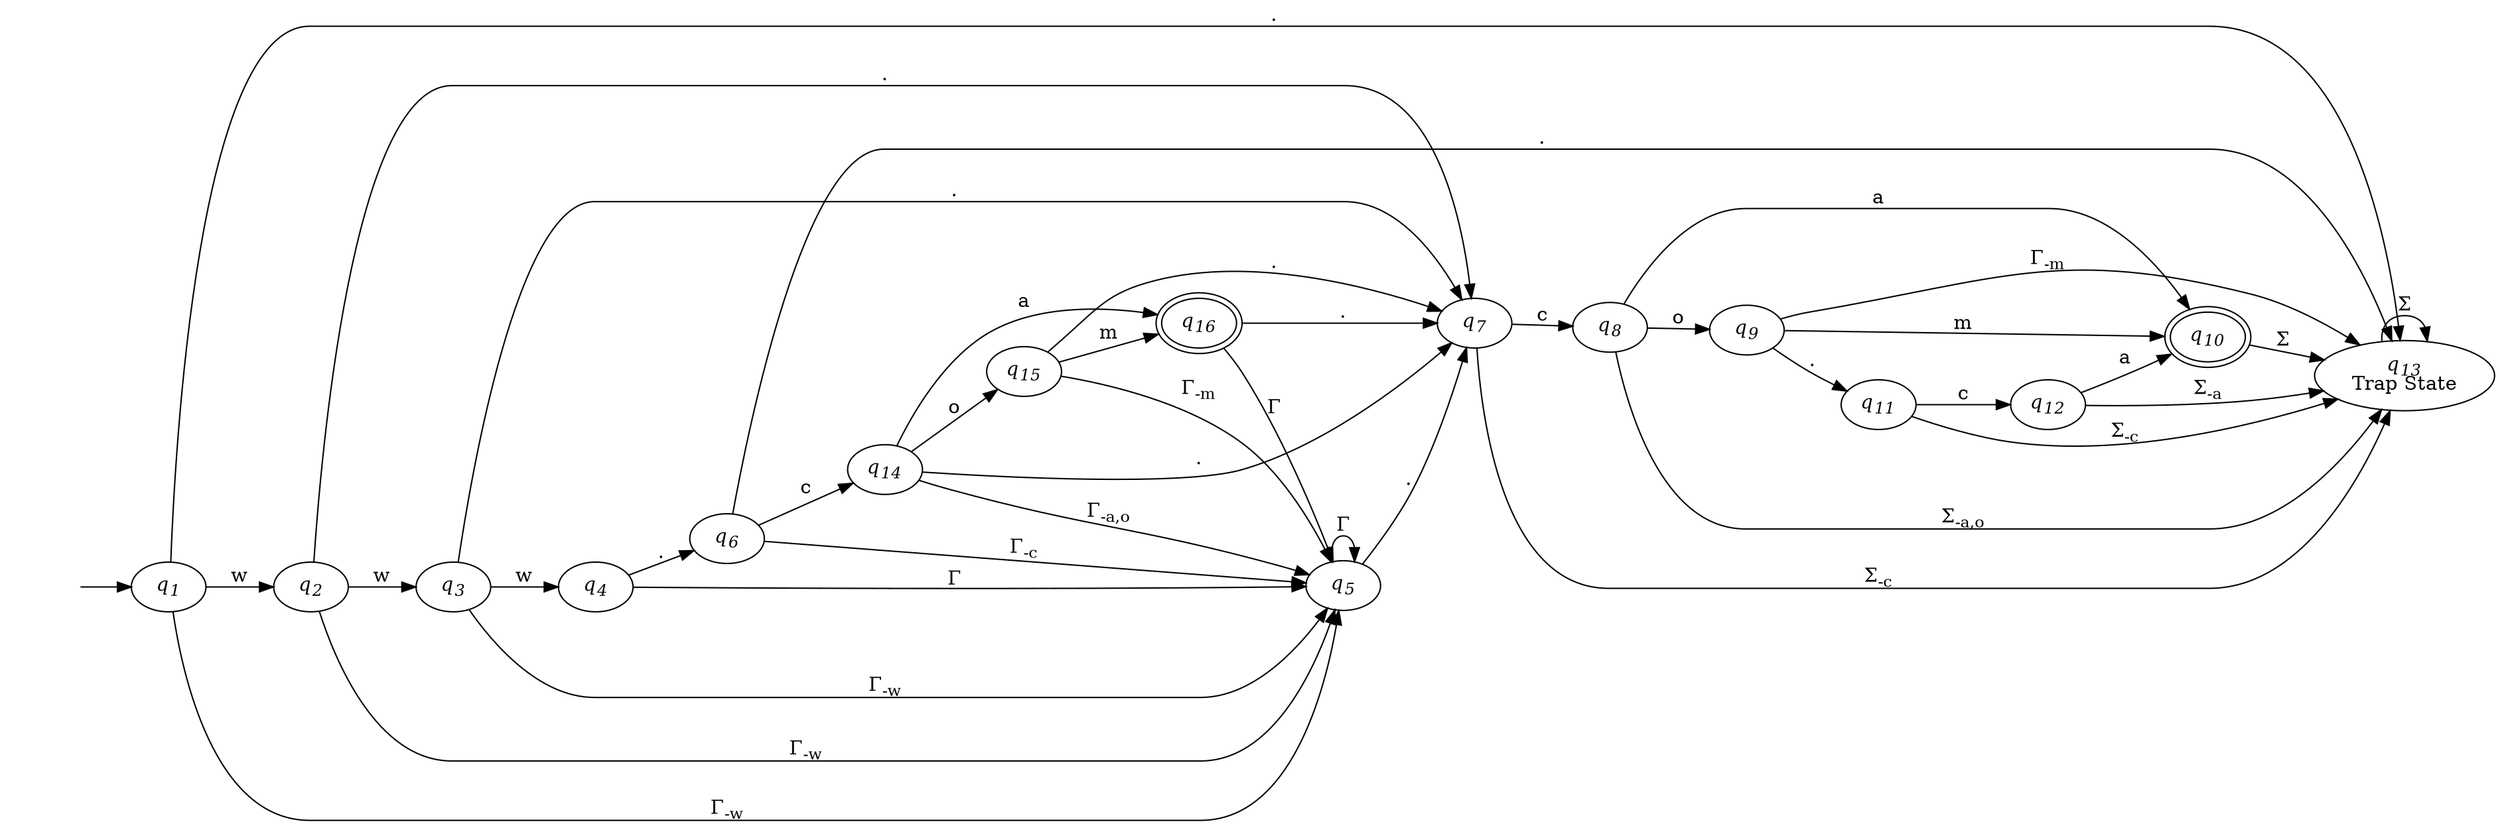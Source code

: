 digraph g {
  rankdir=LR; /*Horizontal*/

  S -> q1;
  q1 -> q2 [label="w"];
  q2 -> q3 [label="w"];
  q3 -> q4 [label="w"];
  q1 -> q5 [label=<Γ<sub>-w</sub>>];
  q5 -> q5 [label="Γ"];
  {q2, q3} -> q5 [label=<Γ<sub>-w</sub>>];
  q4 -> q5 [label="Γ"];
  q4 -> q6 [label="."];
  q6 -> q5 [label=<Γ<sub>-c</sub>>];
  {q2, q3, q5} -> q7 [label="."];
  q7 -> q8 [label="c"];
  q8 -> q9 [label="o"];
  q9 -> q10 [label="m"];
  q9 -> q11 [label="."];
  q11 -> q12 [label="c"];
  q12 -> q10 [label="a"];
  q8 -> q10 [label="a"];

  q6 -> q14 [label="c"];
  q14 -> q15 [label="o"];
  q15 -> q16 [label="m"];
  q15 -> q7 [label="."];
  q14 -> q16 [label="a"];

  q14 -> q5 [label=<Γ<sub>-a,o</sub>>];
  q14 -> q7 [label="."];
  q15 -> q5 [label=<Γ<sub>-m</sub>>];
  q16 -> q5 [label="Γ"];
  q16 -> q7 [label="."];

  q10 -> q13 [label="Σ"];
  {q1, q6} -> q13 [label="."];
  {q7, q11} -> q13 [label=<Σ<sub>-c</sub>>];
  q8 -> q13 [label=<Σ<sub>-a,o</sub>>];
  q9 -> q13 [label=<Γ<sub>-m</sub>>];
  q12 -> q13 [label=<Σ<sub>-a</sub>>];
  q13 -> q13 [label="Σ"];

  q1 [label=<<i>q<sub>1</sub></i>>];
  q2 [label=<<i>q<sub>2</sub></i>>];
  q3 [label=<<i>q<sub>3</sub></i>>];
  q4 [label=<<i>q<sub>4</sub></i>>];
  q5 [label=<<i>q<sub>5</sub></i>>];
  q6 [label=<<i>q<sub>6</sub></i>>];
  q7 [label=<<i>q<sub>7</sub></i>>];
  q8 [label=<<i>q<sub>8</sub></i>>];
  q9 [label=<<i>q<sub>9</sub></i>>];
  q10 [peripheries=2, label=<<i>q<sub>10</sub></i>>]; /*Accepted State*/
  q11 [label=<<i>q<sub>11</sub></i>>];
  q12 [label=<<i>q<sub>12</sub></i>>];
  q13 [label=<<i>q<sub>13</sub></i><br />Trap State>];
  q14 [label=<<i>q<sub>14</sub></i>>];
  q15 [label=<<i>q<sub>15</sub></i>>];
  q16 [peripheries=2, label=<<i>q<sub>16</sub></i>>]; /*Accepted State*/
  S [color=none, label=""]; /*Hide start label, looks like just an entry arrow*/
} 
